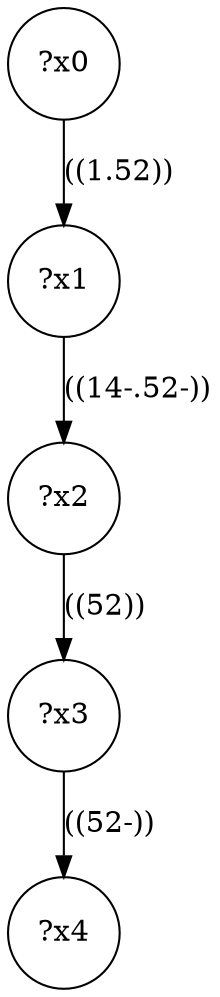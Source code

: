 digraph g {
	x0 [shape=circle, label="?x0"];
	x1 [shape=circle, label="?x1"];
	x0 -> x1 [label="((1.52))"];
	x2 [shape=circle, label="?x2"];
	x1 -> x2 [label="((14-.52-))"];
	x3 [shape=circle, label="?x3"];
	x2 -> x3 [label="((52))"];
	x4 [shape=circle, label="?x4"];
	x3 -> x4 [label="((52-))"];
}
